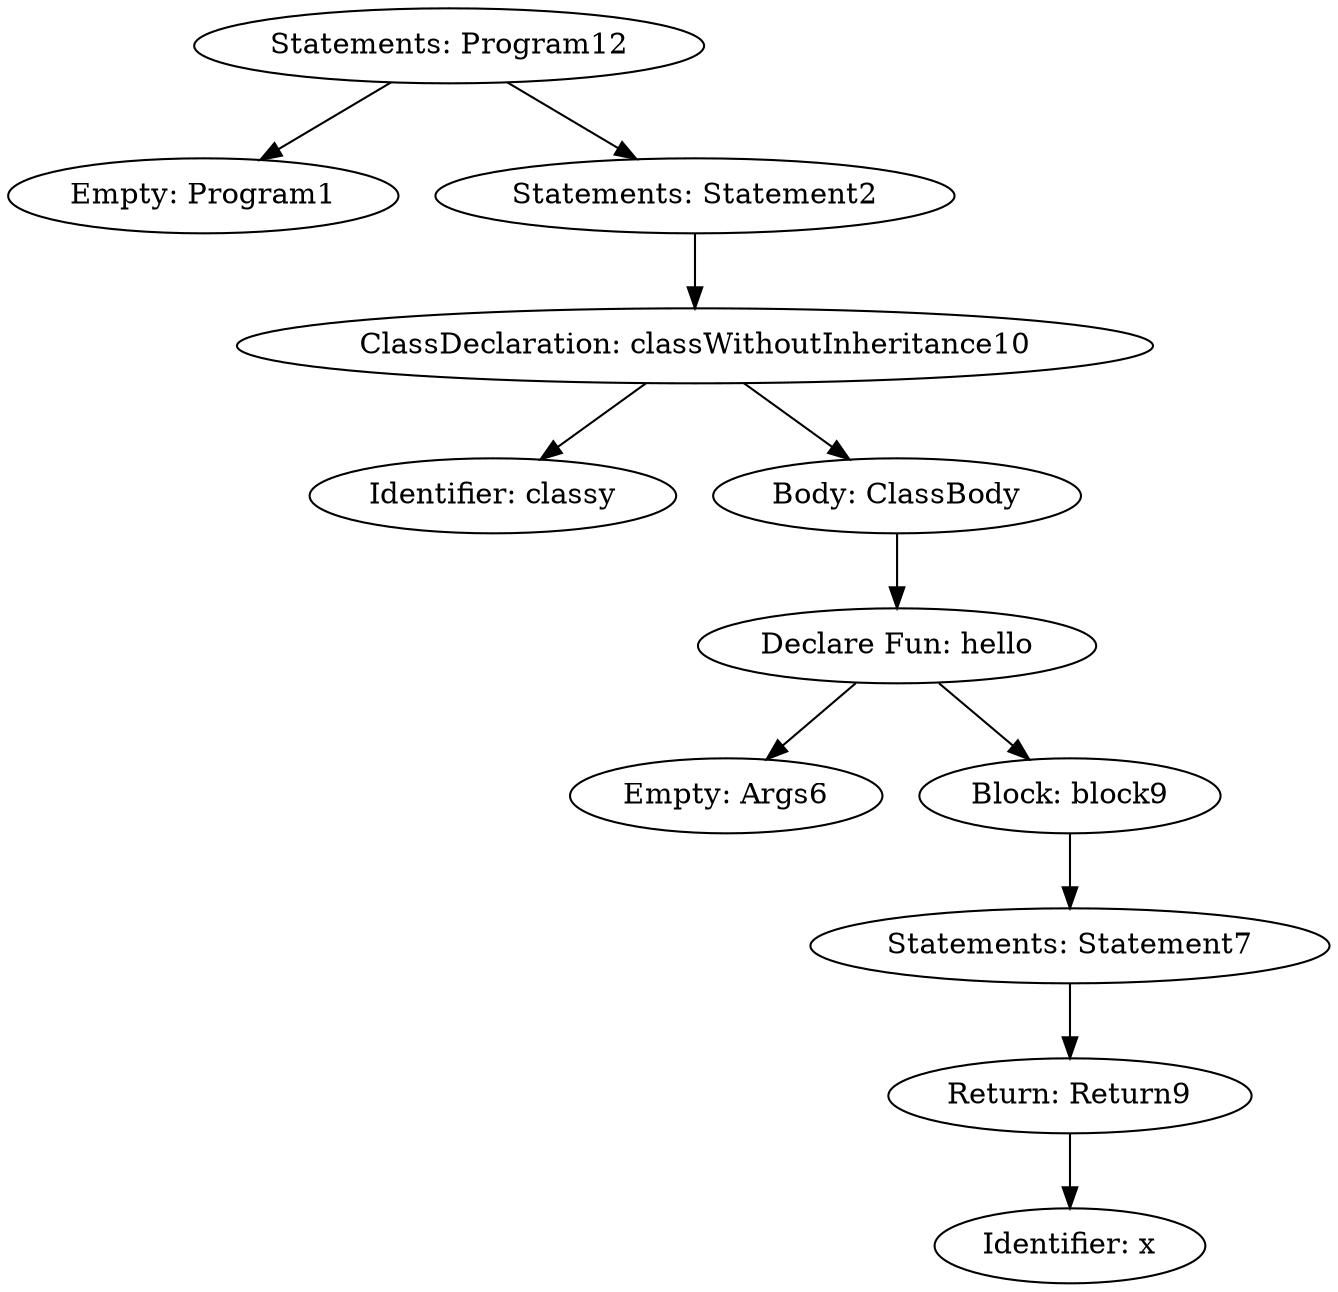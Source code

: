 digraph G {
	Program12 [label="Statements: Program12"]
	Program12 -> Program1;
	Program1 [label="Empty: Program1"]
	Program12 -> Statement2;
	Statement2 [label="Statements: Statement2"]
	Statement2 -> classWithoutInheritance10;
	classWithoutInheritance10 [label="ClassDeclaration: classWithoutInheritance10"]
	classWithoutInheritance10 -> IDENTIFIER0;
	IDENTIFIER0 [label="Identifier: classy"]
	classWithoutInheritance10 -> ClassBody;
	ClassBody [label="Body: ClassBody"]
	ClassBody -> hello;
	hello [label="Declare Fun: hello"]
	hello -> Args6;
	Args6 [label="Empty: Args6"]
	hello -> block9;
	block9 [label="Block: block9"]
	block9 -> Statement7;
	Statement7 [label="Statements: Statement7"]
	Statement7 -> Return9;
	Return9 [label="Return: Return9"]
	Return9 -> identifire8;
	identifire8 [label="Identifier: x"]
}
